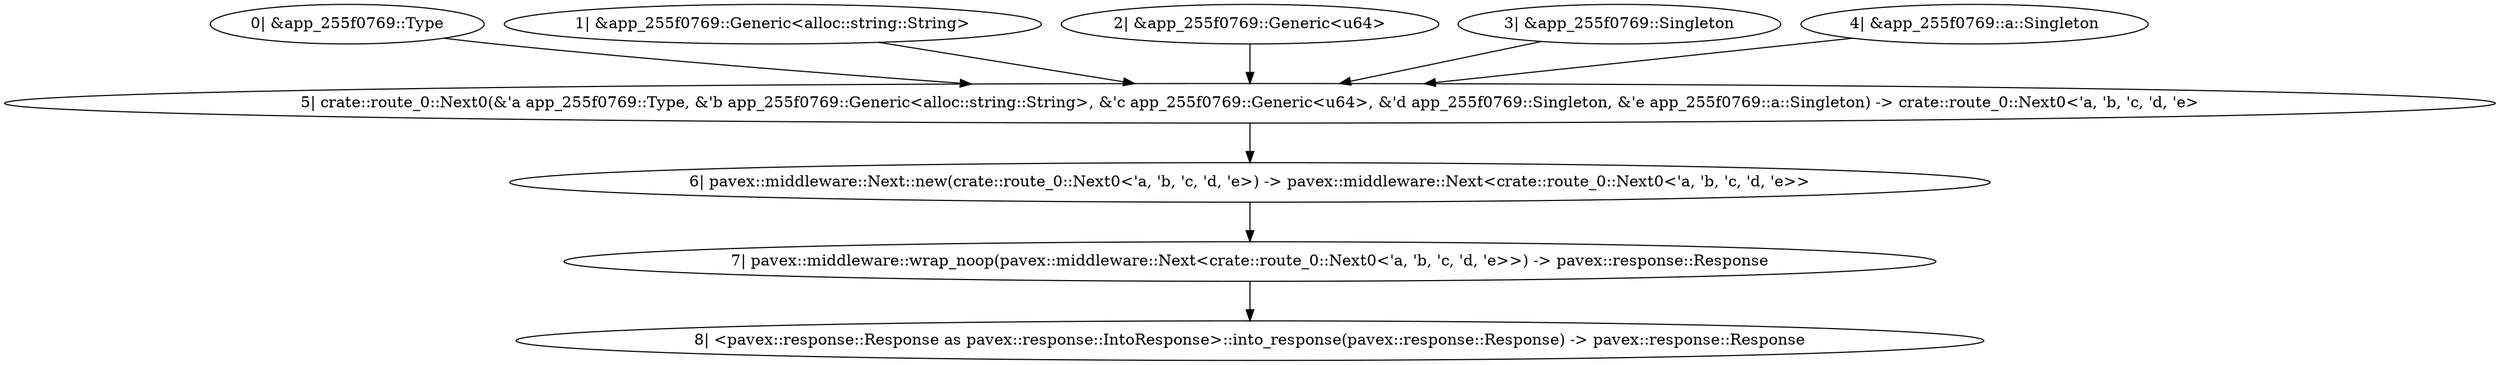 digraph "GET / - 0" {
    0 [ label = "0| &app_255f0769::Type"]
    1 [ label = "1| &app_255f0769::Generic<alloc::string::String>"]
    2 [ label = "2| &app_255f0769::Generic<u64>"]
    3 [ label = "3| &app_255f0769::Singleton"]
    4 [ label = "4| &app_255f0769::a::Singleton"]
    5 [ label = "5| crate::route_0::Next0(&'a app_255f0769::Type, &'b app_255f0769::Generic<alloc::string::String>, &'c app_255f0769::Generic<u64>, &'d app_255f0769::Singleton, &'e app_255f0769::a::Singleton) -> crate::route_0::Next0<'a, 'b, 'c, 'd, 'e>"]
    6 [ label = "6| pavex::middleware::Next::new(crate::route_0::Next0<'a, 'b, 'c, 'd, 'e>) -> pavex::middleware::Next<crate::route_0::Next0<'a, 'b, 'c, 'd, 'e>>"]
    7 [ label = "7| pavex::middleware::wrap_noop(pavex::middleware::Next<crate::route_0::Next0<'a, 'b, 'c, 'd, 'e>>) -> pavex::response::Response"]
    8 [ label = "8| <pavex::response::Response as pavex::response::IntoResponse>::into_response(pavex::response::Response) -> pavex::response::Response"]
    6 -> 7 [ ]
    5 -> 6 [ ]
    4 -> 5 [ ]
    3 -> 5 [ ]
    2 -> 5 [ ]
    1 -> 5 [ ]
    7 -> 8 [ ]
    0 -> 5 [ ]
}

digraph "GET / - 1" {
    0 [ label = "0| &app_255f0769::Type"]
    1 [ label = "1| &app_255f0769::Generic<alloc::string::String>"]
    2 [ label = "2| &app_255f0769::Generic<u64>"]
    3 [ label = "3| &app_255f0769::Singleton"]
    4 [ label = "4| &app_255f0769::a::Singleton"]
    5 [ label = "5| app_255f0769::handler(&app_255f0769::Type, &app_255f0769::Generic<alloc::string::String>, &app_255f0769::Generic<u64>, &app_255f0769::Singleton, &app_255f0769::a::Singleton) -> pavex::response::Response"]
    6 [ label = "6| <pavex::response::Response as pavex::response::IntoResponse>::into_response(pavex::response::Response) -> pavex::response::Response"]
    4 -> 5 [ ]
    3 -> 5 [ ]
    2 -> 5 [ ]
    1 -> 5 [ ]
    5 -> 6 [ ]
    0 -> 5 [ ]
}

digraph "* * - 0" {
    0 [ label = "0| &pavex::router::AllowedMethods"]
    1 [ label = "1| crate::route_1::Next0(&'a pavex::router::AllowedMethods) -> crate::route_1::Next0<'a>"]
    2 [ label = "2| pavex::middleware::Next::new(crate::route_1::Next0<'a>) -> pavex::middleware::Next<crate::route_1::Next0<'a>>"]
    3 [ label = "3| pavex::middleware::wrap_noop(pavex::middleware::Next<crate::route_1::Next0<'a>>) -> pavex::response::Response"]
    4 [ label = "4| <pavex::response::Response as pavex::response::IntoResponse>::into_response(pavex::response::Response) -> pavex::response::Response"]
    2 -> 3 [ ]
    1 -> 2 [ ]
    3 -> 4 [ ]
    0 -> 1 [ ]
}

digraph "* * - 1" {
    0 [ label = "0| &pavex::router::AllowedMethods"]
    1 [ label = "1| pavex::router::default_fallback(&pavex::router::AllowedMethods) -> pavex::response::Response"]
    2 [ label = "2| <pavex::response::Response as pavex::response::IntoResponse>::into_response(pavex::response::Response) -> pavex::response::Response"]
    1 -> 2 [ ]
    0 -> 1 [ ]
}

digraph app_state {
    0 [ label = "0| app_255f0769::Type::new() -> app_255f0769::Type"]
    1 [ label = "1| app_255f0769::Generic::new() -> app_255f0769::Generic<u64>"]
    2 [ label = "2| app_255f0769::Generic::new() -> app_255f0769::Generic<alloc::string::String>"]
    3 [ label = "3| app_255f0769::Singleton::new() -> app_255f0769::Singleton"]
    4 [ label = "4| app_255f0769::a::Singleton::new() -> app_255f0769::a::Singleton"]
    5 [ label = "5| crate::ApplicationState(app_255f0769::a::Singleton, app_255f0769::Singleton, app_255f0769::Generic<alloc::string::String>, app_255f0769::Generic<u64>, app_255f0769::Type) -> crate::ApplicationState"]
    0 -> 5 [ ]
    1 -> 5 [ ]
    2 -> 5 [ ]
    3 -> 5 [ ]
    4 -> 5 [ ]
}
